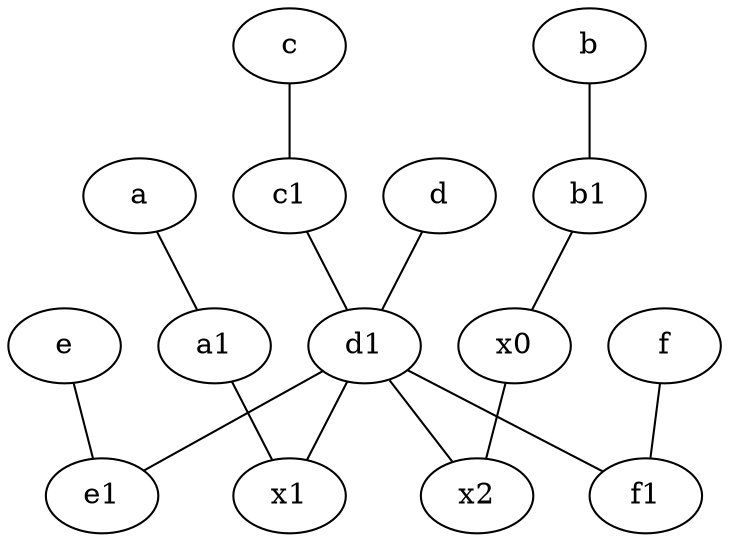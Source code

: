 graph {
	node [labelfontsize=50]
	e1 [labelfontsize=50 pos="7,7!"]
	x0 [labelfontsize=50]
	x1 [labelfontsize=50]
	c1 [labelfontsize=50 pos="4.5,3!"]
	x2 [labelfontsize=50]
	f1 [labelfontsize=50 pos="3,8!"]
	a1 [labelfontsize=50 pos="8,3!"]
	d1 [labelfontsize=50 pos="3,5!"]
	d [labelfontsize=50 pos="2,5!"]
	b1 [labelfontsize=50 pos="9,4!"]
	d -- d1
	e -- e1
	c1 -- d1
	x0 -- x2
	b -- b1
	d1 -- e1
	a1 -- x1
	c -- c1
	a -- a1
	f -- f1
	d1 -- x1
	d1 -- f1
	d1 -- x2
	b1 -- x0
}
